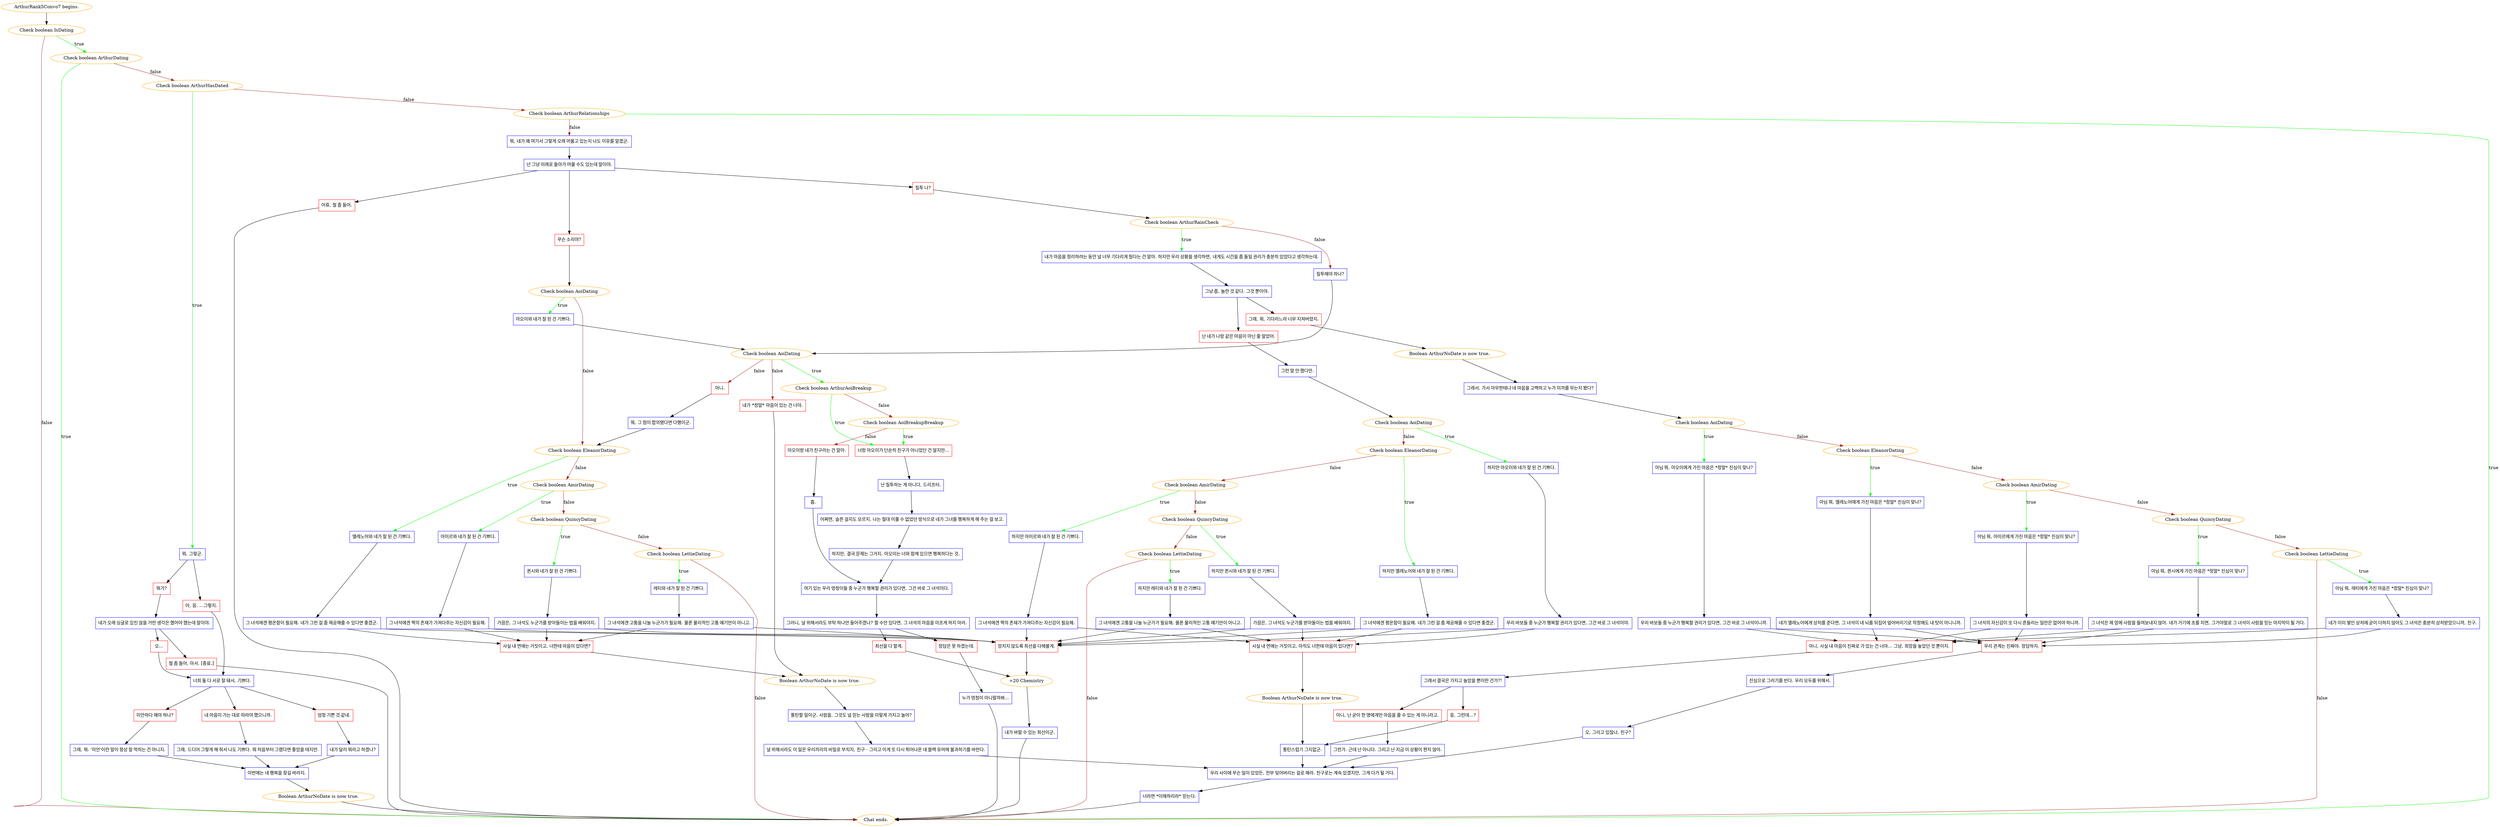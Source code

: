 digraph {
	"ArthurRank5Convo7 begins." [color=orange];
		"ArthurRank5Convo7 begins." -> j2287186983;
	j2287186983 [label="Check boolean IsDating",color=orange];
		j2287186983 -> j3366093715 [label=true,color=green];
		j2287186983 -> "Chat ends." [label=false,color=brown];
	j3366093715 [label="Check boolean ArthurDating",color=orange];
		j3366093715 -> "Chat ends." [label=true,color=green];
		j3366093715 -> j4249377294 [label=false,color=brown];
	"Chat ends." [color=orange];
	j4249377294 [label="Check boolean ArthurHasDated",color=orange];
		j4249377294 -> j3189561506 [label=true,color=green];
		j4249377294 -> j780092072 [label=false,color=brown];
	j3189561506 [label="뭐, 그렇군.",shape=box,color=blue];
		j3189561506 -> j1201517732;
		j3189561506 -> j2596807765;
	j780092072 [label="Check boolean ArthurRelationships",color=orange];
		j780092072 -> "Chat ends." [label=true,color=green];
		j780092072 -> j1206631823 [label=false,color=brown];
	j1201517732 [label="뭐가?",shape=box,color=red];
		j1201517732 -> j792818598;
	j2596807765 [label="아, 응. ...그렇지.",shape=box,color=red];
		j2596807765 -> j2919207085;
	j1206631823 [label="뭐, 네가 왜 여기서 그렇게 오래 머물고 있는지 나도 이유를 알겠군.",shape=box,color=blue];
		j1206631823 -> j1183409022;
	j792818598 [label="네가 오래 싱글로 있진 않을 거란 생각은 했어야 했는데 말이야.",shape=box,color=blue];
		j792818598 -> j2764493271;
		j792818598 -> j2044126388;
	j2919207085 [label="너희 둘 다 서로 잘 돼서, 기쁘다.",shape=box,color=blue];
		j2919207085 -> j3353787975;
		j2919207085 -> j4095755561;
		j2919207085 -> j2815626732;
	j1183409022 [label="넌 그냥 미래로 돌아가 머물 수도 있는데 말이야.",shape=box,color=blue];
		j1183409022 -> j1241344911;
		j1183409022 -> j2326664183;
		j1183409022 -> j1009401104;
	j2764493271 [label="철 좀 들어, 아서. [종료.]",shape=box,color=red];
		j2764493271 -> "Chat ends.";
	j2044126388 [label="오...",shape=box,color=red];
		j2044126388 -> j2919207085;
	j3353787975 [label="엄청 기쁜 것 같네.",shape=box,color=red];
		j3353787975 -> j122704214;
	j4095755561 [label="미안하다 해야 하나?",shape=box,color=red];
		j4095755561 -> j1594113074;
	j2815626732 [label="내 마음이 가는 대로 따라야 했으니까.",shape=box,color=red];
		j2815626732 -> j1905243524;
	j1241344911 [label="어휴, 철 좀 들어.",shape=box,color=red];
		j1241344911 -> "Chat ends.";
	j2326664183 [label="질투 나?",shape=box,color=red];
		j2326664183 -> j1819643693;
	j1009401104 [label="무슨 소리야?",shape=box,color=red];
		j1009401104 -> j1872707844;
	j122704214 [label="내가 달리 뭐라고 하겠나?",shape=box,color=blue];
		j122704214 -> j1598181902;
	j1594113074 [label="그래, 뭐. '미안'이란 말이 항상 잘 먹히는 건 아니지.",shape=box,color=blue];
		j1594113074 -> j1598181902;
	j1905243524 [label="그래, 드디어 그렇게 해 줘서 나도 기쁘다. 뭐 처음부터 그랬다면 좋았을 테지만.",shape=box,color=blue];
		j1905243524 -> j1598181902;
	j1819643693 [label="Check boolean ArthurRainCheck",color=orange];
		j1819643693 -> j2088911151 [label=true,color=green];
		j1819643693 -> j936152106 [label=false,color=brown];
	j1872707844 [label="Check boolean AoiDating",color=orange];
		j1872707844 -> j716517610 [label=true,color=green];
		j1872707844 -> j1314868176 [label=false,color=brown];
	j1598181902 [label="이번에는 네 행복을 찾길 바라지.",shape=box,color=blue];
		j1598181902 -> j2533691464;
	j2088911151 [label="내가 마음을 정리하려는 동안 널 너무 기다리게 뒀다는 건 알아. 하지만 우리 상황을 생각하면, 내게도 시간을 좀 들일 권리가 충분히 있었다고 생각하는데.",shape=box,color=blue];
		j2088911151 -> j2183652212;
	j936152106 [label="질투해야 하나?",shape=box,color=blue];
		j936152106 -> j1137287632;
	j716517610 [label="아오이와 네가 잘 된 건 기쁘다.",shape=box,color=blue];
		j716517610 -> j1137287632;
	j1314868176 [label="Check boolean EleanorDating",color=orange];
		j1314868176 -> j3755445902 [label=true,color=green];
		j1314868176 -> j2360902743 [label=false,color=brown];
	j2533691464 [label="Boolean ArthurNoDate is now true.",color=orange];
		j2533691464 -> "Chat ends.";
	j2183652212 [label="그냥 좀, 놀란 것 같다. 그것 뿐이야.",shape=box,color=blue];
		j2183652212 -> j3487395464;
		j2183652212 -> j274632040;
	j1137287632 [label="Check boolean AoiDating",color=orange];
		j1137287632 -> j645055810 [label=true,color=green];
		j1137287632 -> j4014153480 [label=false,color=brown];
		j1137287632 -> j2841887884 [label=false,color=brown];
	j3755445902 [label="엘레노어와 네가 잘 된 건 기쁘다.",shape=box,color=blue];
		j3755445902 -> j985019652;
	j2360902743 [label="Check boolean AmirDating",color=orange];
		j2360902743 -> j489444579 [label=true,color=green];
		j2360902743 -> j3619615241 [label=false,color=brown];
	j3487395464 [label="난 네가 나랑 같은 마음이 아닌 줄 알았어.",shape=box,color=red];
		j3487395464 -> j2670086085;
	j274632040 [label="그래, 뭐, 기다리느라 너무 지쳐버렸지.",shape=box,color=red];
		j274632040 -> j2187050699;
	j645055810 [label="Check boolean ArthurAoiBreakup",color=orange];
		j645055810 -> j1737267138 [label=true,color=green];
		j645055810 -> j977240989 [label=false,color=brown];
	j4014153480 [label="아니.",shape=box,color=red];
		j4014153480 -> j3945066514;
	j2841887884 [label="내가 *정말* 마음이 있는 건 너야.",shape=box,color=red];
		j2841887884 -> j1385435175;
	j985019652 [label="그 녀석에겐 평온함이 필요해. 네가 그런 걸 좀 제공해줄 수 있다면 좋겠군.",shape=box,color=blue];
		j985019652 -> j2510624994;
		j985019652 -> j2261658484;
	j489444579 [label="아미르와 네가 잘 된 건 기쁘다.",shape=box,color=blue];
		j489444579 -> j3930156741;
	j3619615241 [label="Check boolean QuincyDating",color=orange];
		j3619615241 -> j2578106888 [label=true,color=green];
		j3619615241 -> j2880943410 [label=false,color=brown];
	j2670086085 [label="그런 말 안 했다만.",shape=box,color=blue];
		j2670086085 -> j699370226;
	j2187050699 [label="Boolean ArthurNoDate is now true.",color=orange];
		j2187050699 -> j291124107;
	j1737267138 [label="너랑 아오이가 단순히 친구가 아니었단 건 알지만...",shape=box,color=red];
		j1737267138 -> j3336129760;
	j977240989 [label="Check boolean AoiBreakupBreakup",color=orange];
		j977240989 -> j1737267138 [label=true,color=green];
		j977240989 -> j3335418699 [label=false,color=brown];
	j3945066514 [label="뭐, 그 점이 합의됐다면 다행이군.",shape=box,color=blue];
		j3945066514 -> j1314868176;
	j1385435175 [label="Boolean ArthurNoDate is now true.",color=orange];
		j1385435175 -> j2875284639;
	j2510624994 [label="망치지 않도록 최선을 다해볼게.",shape=box,color=red];
		j2510624994 -> j632875881;
	j2261658484 [label="사실 내 연애는 거짓이고, 너한테 마음이 있다면?",shape=box,color=red];
		j2261658484 -> j1385435175;
	j3930156741 [label="그 녀석에겐 짝의 존재가 가져다주는 자신감이 필요해.",shape=box,color=blue];
		j3930156741 -> j2261658484;
		j3930156741 -> j2510624994;
	j2578106888 [label="퀸시와 네가 잘 된 건 기쁘다.",shape=box,color=blue];
		j2578106888 -> j3629939260;
	j2880943410 [label="Check boolean LettieDating",color=orange];
		j2880943410 -> j899470190 [label=true,color=green];
		j2880943410 -> "Chat ends." [label=false,color=brown];
	j699370226 [label="Check boolean AoiDating",color=orange];
		j699370226 -> j1385686764 [label=true,color=green];
		j699370226 -> j4192573990 [label=false,color=brown];
	j291124107 [label="그래서, 가서 아무한테나 네 마음을 고백하고 누가 미끼를 무는지 봤다?",shape=box,color=blue];
		j291124107 -> j2614230410;
	j3336129760 [label="난 질투하는 게 아니다, 드리프터.",shape=box,color=blue];
		j3336129760 -> j3318582498;
	j3335418699 [label="아오이랑 네가 친구라는 건 알아.",shape=box,color=red];
		j3335418699 -> j2478076827;
	j2875284639 [label="통탄할 일이군. 사람을, 그것도 널 믿는 사람을 이렇게 가지고 놀아?",shape=box,color=blue];
		j2875284639 -> j422831130;
	j632875881 [label="+20 Chemistry",color=orange];
		j632875881 -> j2013937011;
	j3629939260 [label="가끔은, 그 녀석도 누군가를 받아들이는 법을 배워야지.",shape=box,color=blue];
		j3629939260 -> j2261658484;
		j3629939260 -> j2510624994;
	j899470190 [label="레티와 네가 잘 된 건 기쁘다.",shape=box,color=blue];
		j899470190 -> j2934176695;
	j1385686764 [label="하지만 아오이와 네가 잘 된 건 기쁘다.",shape=box,color=blue];
		j1385686764 -> j4196712000;
	j4192573990 [label="Check boolean EleanorDating",color=orange];
		j4192573990 -> j2675862398 [label=true,color=green];
		j4192573990 -> j2085135710 [label=false,color=brown];
	j2614230410 [label="Check boolean AoiDating",color=orange];
		j2614230410 -> j4062198598 [label=true,color=green];
		j2614230410 -> j2346094008 [label=false,color=brown];
	j3318582498 [label="어쩌면, 슬픈 걸지도 모르지. 나는 절대 이룰 수 없었던 방식으로 네가 그녀를 행복하게 해 주는 걸 보고.",shape=box,color=blue];
		j3318582498 -> j848924658;
	j2478076827 [label="흠.",shape=box,color=blue];
		j2478076827 -> j1193571492;
	j422831130 [label="널 위해서라도 이 일은 우리끼리의 비밀로 부치지, 친구 - 그리고 이게 또 다시 튀어나온 네 블랙 유머에 불과하기를 바란다.",shape=box,color=blue];
		j422831130 -> j341264235;
	j2013937011 [label="내가 바랄 수 있는 최선이군.",shape=box,color=blue];
		j2013937011 -> "Chat ends.";
	j2934176695 [label="그 녀석에겐 고통을 나눌 누군가가 필요해. 물론 물리적인 고통 얘기만이 아니고.",shape=box,color=blue];
		j2934176695 -> j2261658484;
		j2934176695 -> j2510624994;
	j4196712000 [label="우리 바보들 중 누군가 행복할 권리가 있다면, 그건 바로 그 녀석이야.",shape=box,color=blue];
		j4196712000 -> j2510624994;
		j4196712000 -> j749677579;
	j2675862398 [label="하지만 엘레노어와 네가 잘 된 건 기쁘다.",shape=box,color=blue];
		j2675862398 -> j2066232556;
	j2085135710 [label="Check boolean AmirDating",color=orange];
		j2085135710 -> j3795421668 [label=true,color=green];
		j2085135710 -> j2837699176 [label=false,color=brown];
	j4062198598 [label="아님 뭐, 아오이에게 가진 마음은 *정말* 진심이 맞나?",shape=box,color=blue];
		j4062198598 -> j1493239180;
	j2346094008 [label="Check boolean EleanorDating",color=orange];
		j2346094008 -> j3200486662 [label=true,color=green];
		j2346094008 -> j375238909 [label=false,color=brown];
	j848924658 [label="하지만, 결국 문제는 그거지. 아오이는 너와 함께 있으면 행복하다는 것.",shape=box,color=blue];
		j848924658 -> j1193571492;
	j1193571492 [label="여기 있는 우리 멍청이들 중 누군가 행복할 권리가 있다면, 그건 바로 그 녀석이다.",shape=box,color=blue];
		j1193571492 -> j1972088406;
	j341264235 [label="우리 사이에 무슨 일이 있었든, 전부 잊어버리는 걸로 해라. 친구로는 계속 있겠지만, 그게 다가 될 거다.",shape=box,color=blue];
		j341264235 -> j3387720102;
	j749677579 [label="사실 내 연애는 거짓이고, 아직도 너한테 마음이 있다면?",shape=box,color=red];
		j749677579 -> j359530141;
	j2066232556 [label="그 녀석에겐 평온함이 필요해. 네가 그런 걸 좀 제공해줄 수 있다면 좋겠군.",shape=box,color=blue];
		j2066232556 -> j749677579;
		j2066232556 -> j2510624994;
	j3795421668 [label="하지만 아미르와 네가 잘 된 건 기쁘다.",shape=box,color=blue];
		j3795421668 -> j2805149371;
	j2837699176 [label="Check boolean QuincyDating",color=orange];
		j2837699176 -> j3998341304 [label=true,color=green];
		j2837699176 -> j3311803142 [label=false,color=brown];
	j1493239180 [label="우리 바보들 중 누군가 행복할 권리가 있다면, 그건 바로 그 녀석이니까.",shape=box,color=blue];
		j1493239180 -> j701871429;
		j1493239180 -> j2735938367;
	j3200486662 [label="아님 뭐, 엘레노어에게 가진 마음은 *정말* 진심이 맞나?",shape=box,color=blue];
		j3200486662 -> j3449440496;
	j375238909 [label="Check boolean AmirDating",color=orange];
		j375238909 -> j3380270961 [label=true,color=green];
		j375238909 -> j2380864102 [label=false,color=brown];
	j1972088406 [label="그러니, 날 위해서라도 부탁 하나만 들어주겠나? 할 수만 있다면, 그 녀석의 마음을 아프게 하지 마라.",shape=box,color=blue];
		j1972088406 -> j397206770;
		j1972088406 -> j2518684321;
	j3387720102 [label="너라면 *이해하리라* 믿는다.",shape=box,color=blue];
		j3387720102 -> "Chat ends.";
	j359530141 [label="Boolean ArthurNoDate is now true.",color=orange];
		j359530141 -> j3022624338;
	j2805149371 [label="그 녀석에겐 짝의 존재가 가져다주는 자신감이 필요해.",shape=box,color=blue];
		j2805149371 -> j2510624994;
		j2805149371 -> j749677579;
	j3998341304 [label="하지만 퀸시와 네가 잘 된 건 기쁘다.",shape=box,color=blue];
		j3998341304 -> j797685115;
	j3311803142 [label="Check boolean LettieDating",color=orange];
		j3311803142 -> j804603712 [label=true,color=green];
		j3311803142 -> "Chat ends." [label=false,color=brown];
	j701871429 [label="아니, 사실 내 마음이 진짜로 가 있는 건 너야... 그냥, 희망을 놓았던 것 뿐이지.",shape=box,color=red];
		j701871429 -> j1917156971;
	j2735938367 [label="우리 관계는 진짜야. 장담하지.",shape=box,color=red];
		j2735938367 -> j2753640000;
	j3449440496 [label="네가 엘레노어에게 상처를 준다면, 그 녀석이 네 뇌를 뒤집어 엎어버리기로 작정해도 내 탓이 아니니까.",shape=box,color=blue];
		j3449440496 -> j701871429;
		j3449440496 -> j2735938367;
	j3380270961 [label="아님 뭐, 아미르에게 가진 마음은 *정말* 진심이 맞나?",shape=box,color=blue];
		j3380270961 -> j349732559;
	j2380864102 [label="Check boolean QuincyDating",color=orange];
		j2380864102 -> j329925370 [label=true,color=green];
		j2380864102 -> j284065050 [label=false,color=brown];
	j397206770 [label="최선을 다 할게.",shape=box,color=red];
		j397206770 -> j632875881;
	j2518684321 [label="장담은 못 하겠는데.",shape=box,color=red];
		j2518684321 -> j3186815329;
	j3022624338 [label="통탄스럽기 그지없군.",shape=box,color=blue];
		j3022624338 -> j341264235;
	j797685115 [label="가끔은, 그 녀석도 누군가를 받아들이는 법을 배워야지.",shape=box,color=blue];
		j797685115 -> j2510624994;
		j797685115 -> j749677579;
	j804603712 [label="하지만 레티와 네가 잘 된 건 기쁘다.",shape=box,color=blue];
		j804603712 -> j1158775876;
	j1917156971 [label="그래서 결국은 가지고 놀았을 뿐이란 건가?!",shape=box,color=blue];
		j1917156971 -> j2841382299;
		j1917156971 -> j1354030592;
	j2753640000 [label="진심으로 그러기를 빈다. 우리 모두를 위해서.",shape=box,color=blue];
		j2753640000 -> j4162528296;
	j349732559 [label="그 녀석의 자신감이 또 다시 흔들리는 일만은 없어야 하니까.",shape=box,color=blue];
		j349732559 -> j701871429;
		j349732559 -> j2735938367;
	j329925370 [label="아님 뭐, 퀸시에게 가진 마음은 *정말* 진심이 맞나?",shape=box,color=blue];
		j329925370 -> j3270907382;
	j284065050 [label="Check boolean LettieDating",color=orange];
		j284065050 -> j383381215 [label=true,color=green];
		j284065050 -> "Chat ends." [label=false,color=brown];
	j3186815329 [label="누가 멍청이 아니랄까봐...",shape=box,color=blue];
		j3186815329 -> "Chat ends.";
	j1158775876 [label="그 녀석에겐 고통을 나눌 누군가가 필요해. 물론 물리적인 고통 얘기만이 아니고.",shape=box,color=blue];
		j1158775876 -> j2510624994;
		j1158775876 -> j749677579;
	j2841382299 [label="응, 그런데...?",shape=box,color=red];
		j2841382299 -> j3022624338;
	j1354030592 [label="아니, 난 굳이 한 명에게만 마음을 줄 수 있는 게 아니라고.",shape=box,color=red];
		j1354030592 -> j2141591057;
	j4162528296 [label="오, 그리고 있잖나, 친구?",shape=box,color=blue];
		j4162528296 -> j341264235;
	j3270907382 [label="그 녀석은 제 맘에 사람을 들여보내지 않아. 네가 거기에 초를 치면, 그거야말로 그 녀석이 사람을 믿는 마지막이 될 거다.",shape=box,color=blue];
		j3270907382 -> j701871429;
		j3270907382 -> j2735938367;
	j383381215 [label="아님 뭐, 레티에게 가진 마음은 *정말* 진심이 맞나?",shape=box,color=blue];
		j383381215 -> j1664036360;
	j2141591057 [label="그런가. 근데 난 아니다. 그리고 난 지금 이 상황이 편치 않아.",shape=box,color=blue];
		j2141591057 -> j341264235;
	j1664036360 [label="네가 이미 쌓인 상처에 굳이 더하지 않아도 그 녀석은 충분히 상처받았으니까, 친구.",shape=box,color=blue];
		j1664036360 -> j701871429;
		j1664036360 -> j2735938367;
}